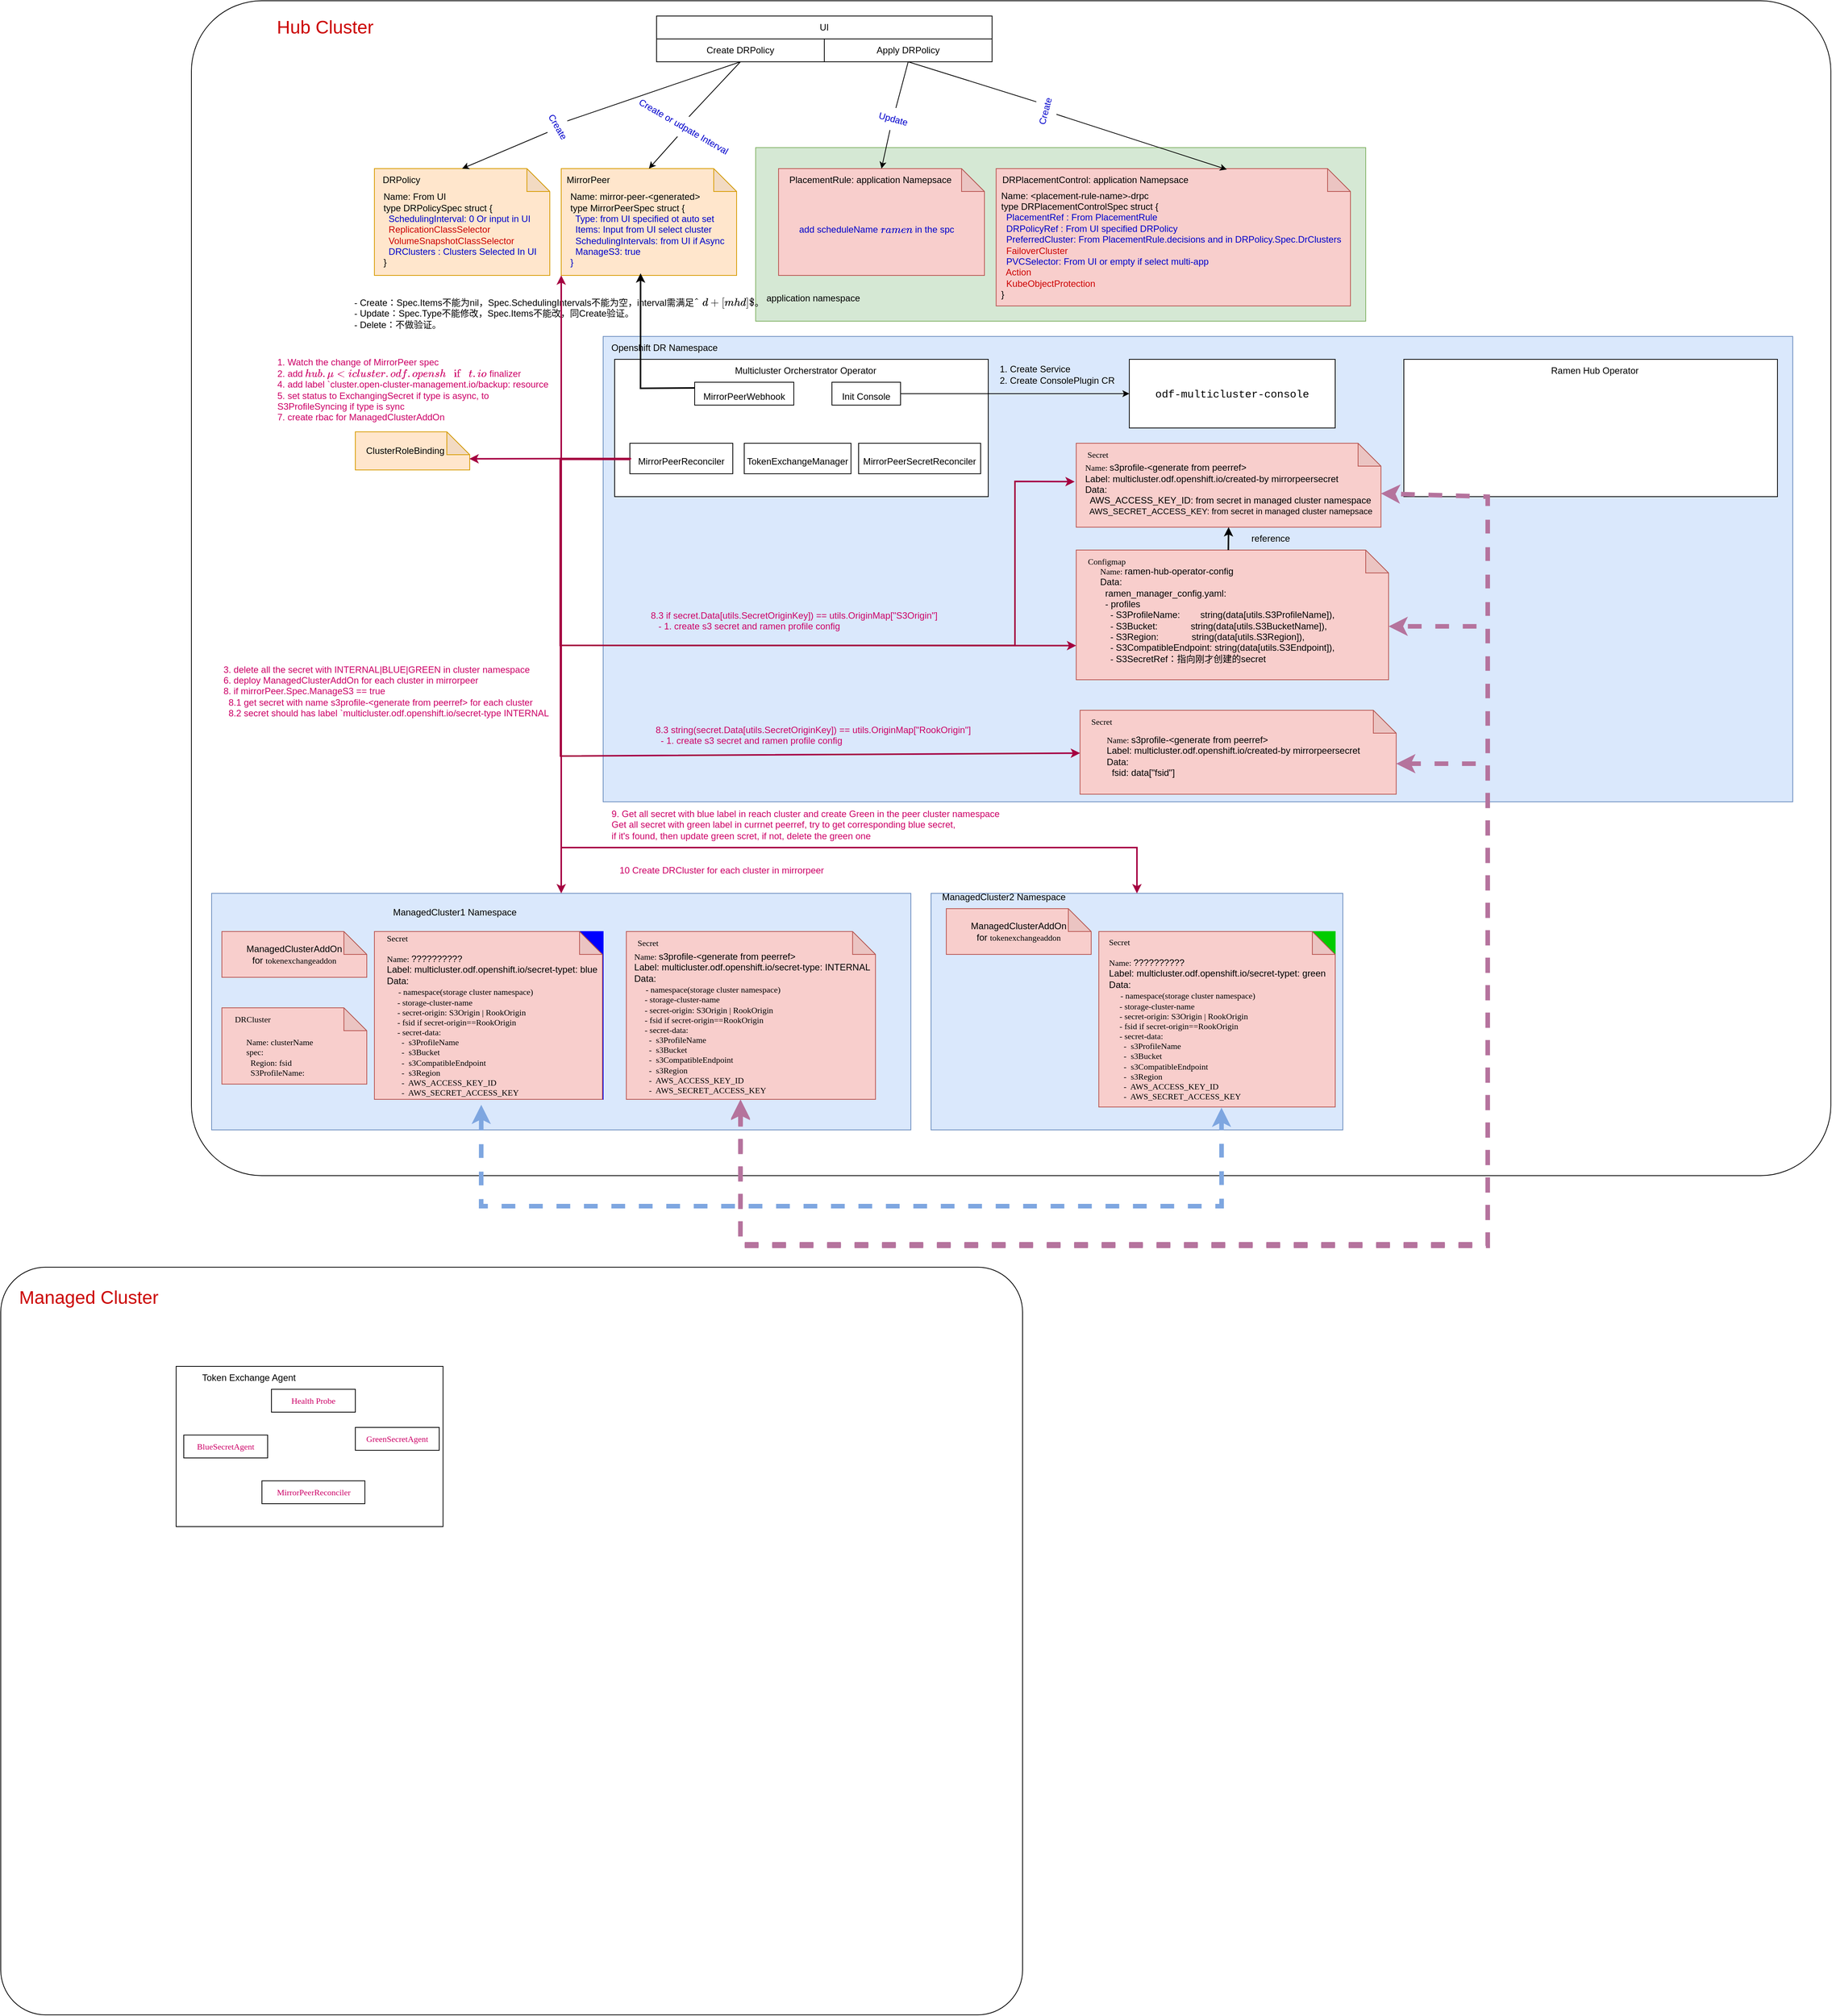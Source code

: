 <mxfile version="20.5.1" type="device"><diagram id="jIINveWOwKFRFlbjj-LH" name="Page-1"><mxGraphModel dx="1687" dy="522" grid="1" gridSize="10" guides="1" tooltips="1" connect="1" arrows="1" fold="1" page="1" pageScale="1" pageWidth="850" pageHeight="1100" math="0" shadow="0"><root><mxCell id="0"/><mxCell id="1" parent="0"/><mxCell id="JTE-FAuTm2KnXjMH-0vw-39" value="" style="rounded=1;whiteSpace=wrap;html=1;fontColor=#CC0000;arcSize=6;" vertex="1" parent="1"><mxGeometry x="-130" y="90" width="2150" height="1540" as="geometry"/></mxCell><mxCell id="JTE-FAuTm2KnXjMH-0vw-82" value="" style="rounded=0;whiteSpace=wrap;html=1;fillColor=#dae8fc;strokeColor=#6c8ebf;" vertex="1" parent="1"><mxGeometry x="410" y="530" width="1560" height="610" as="geometry"/></mxCell><mxCell id="JTE-FAuTm2KnXjMH-0vw-42" value="" style="rounded=0;whiteSpace=wrap;html=1;fillColor=#d5e8d4;strokeColor=#82b366;" vertex="1" parent="1"><mxGeometry x="610" y="282.5" width="800" height="227.5" as="geometry"/></mxCell><mxCell id="JTE-FAuTm2KnXjMH-0vw-1" value="UI" style="rounded=0;whiteSpace=wrap;html=1;" vertex="1" parent="1"><mxGeometry x="480" y="110" width="440" height="30" as="geometry"/></mxCell><mxCell id="JTE-FAuTm2KnXjMH-0vw-2" value="Create DRPolicy" style="rounded=0;whiteSpace=wrap;html=1;" vertex="1" parent="1"><mxGeometry x="480" y="140" width="220" height="30" as="geometry"/></mxCell><mxCell id="JTE-FAuTm2KnXjMH-0vw-3" value="Apply DRPolicy" style="rounded=0;whiteSpace=wrap;html=1;" vertex="1" parent="1"><mxGeometry x="700" y="140" width="220" height="30" as="geometry"/></mxCell><mxCell id="JTE-FAuTm2KnXjMH-0vw-8" value="" style="group;" vertex="1" connectable="0" parent="1"><mxGeometry x="110" y="310" width="230" height="140" as="geometry"/></mxCell><mxCell id="JTE-FAuTm2KnXjMH-0vw-4" value="" style="shape=note;whiteSpace=wrap;html=1;backgroundOutline=1;darkOpacity=0.05;fillColor=#ffe6cc;strokeColor=#d79b00;" vertex="1" parent="JTE-FAuTm2KnXjMH-0vw-8"><mxGeometry width="230" height="140" as="geometry"/></mxCell><mxCell id="JTE-FAuTm2KnXjMH-0vw-6" value="&lt;div&gt;Name: From UI&lt;/div&gt;&lt;div&gt;type DRPolicySpec struct {&lt;/div&gt;&lt;div&gt;&lt;font color=&quot;#0000cc&quot;&gt;&lt;span style=&quot;&quot;&gt;&lt;/span&gt;&amp;nbsp; SchedulingInterval: 0 Or input in UI&lt;/font&gt;&lt;/div&gt;&lt;div&gt;&lt;font color=&quot;#cc0000&quot;&gt;&lt;span style=&quot;&quot;&gt;&lt;/span&gt;&amp;nbsp; ReplicationClassSelector&amp;nbsp;&lt;/font&gt;&lt;/div&gt;&lt;div&gt;&lt;font color=&quot;#cc0000&quot;&gt;&lt;span style=&quot;&quot;&gt;&lt;/span&gt;&amp;nbsp; VolumeSnapshotClassSelector&amp;nbsp;&lt;/font&gt;&lt;/div&gt;&lt;div&gt;&lt;font color=&quot;#0000cc&quot;&gt;&lt;span style=&quot;background-color: initial;&quot;&gt;&amp;nbsp; DRClusters : Clusters Selected In UI&lt;/span&gt;&lt;br&gt;&lt;/font&gt;&lt;/div&gt;&lt;div&gt;}&lt;/div&gt;" style="text;html=1;align=left;verticalAlign=middle;resizable=0;points=[];autosize=1;strokeColor=none;fillColor=none;" vertex="1" parent="JTE-FAuTm2KnXjMH-0vw-8"><mxGeometry x="10" y="25" width="220" height="110" as="geometry"/></mxCell><mxCell id="JTE-FAuTm2KnXjMH-0vw-7" value="&lt;font color=&quot;#000000&quot;&gt;DRPolicy&lt;/font&gt;" style="text;html=1;align=center;verticalAlign=middle;resizable=0;points=[];autosize=1;strokeColor=none;fillColor=none;fontColor=#CC0000;" vertex="1" parent="JTE-FAuTm2KnXjMH-0vw-8"><mxGeometry width="70" height="30" as="geometry"/></mxCell><mxCell id="JTE-FAuTm2KnXjMH-0vw-13" value="" style="group;" vertex="1" connectable="0" parent="1"><mxGeometry x="350" y="310" width="245" height="140" as="geometry"/></mxCell><mxCell id="JTE-FAuTm2KnXjMH-0vw-10" value="" style="shape=note;whiteSpace=wrap;html=1;backgroundOutline=1;darkOpacity=0.05;fillColor=#ffe6cc;strokeColor=#d79b00;" vertex="1" parent="JTE-FAuTm2KnXjMH-0vw-13"><mxGeometry x="5" width="230" height="140" as="geometry"/></mxCell><mxCell id="JTE-FAuTm2KnXjMH-0vw-11" value="&lt;div&gt;Name: mirror-peer-&amp;lt;generated&amp;gt;&lt;/div&gt;&lt;div&gt;type MirrorPeerSpec struct {&lt;/div&gt;&lt;div&gt;&lt;span style=&quot;&quot;&gt;&lt;/span&gt;&amp;nbsp; &lt;font color=&quot;#0000cc&quot;&gt;Type: from UI specified ot auto set&amp;nbsp;&lt;/font&gt;&lt;/div&gt;&lt;div&gt;&lt;font color=&quot;#0000cc&quot;&gt;&lt;span style=&quot;&quot;&gt;&lt;/span&gt;&amp;nbsp; Items: Input from UI select cluster&lt;/font&gt;&lt;/div&gt;&lt;div&gt;&lt;font color=&quot;#0000cc&quot;&gt;&lt;span style=&quot;&quot;&gt;&lt;/span&gt;&amp;nbsp; SchedulingIntervals: from UI if Async&lt;/font&gt;&lt;/div&gt;&lt;div&gt;&lt;font color=&quot;#0000cc&quot;&gt;&lt;span style=&quot;&quot;&gt;&lt;/span&gt;&amp;nbsp; ManageS3: true&lt;/font&gt;&lt;/div&gt;&lt;div&gt;&lt;font color=&quot;#0000cc&quot;&gt;}&lt;/font&gt;&lt;/div&gt;" style="text;html=1;align=left;verticalAlign=middle;resizable=0;points=[];autosize=1;strokeColor=none;fillColor=none;" vertex="1" parent="JTE-FAuTm2KnXjMH-0vw-13"><mxGeometry x="15" y="25" width="230" height="110" as="geometry"/></mxCell><mxCell id="JTE-FAuTm2KnXjMH-0vw-12" value="&lt;font color=&quot;#000000&quot;&gt;MirrorPeer&lt;/font&gt;" style="text;html=1;align=center;verticalAlign=middle;resizable=0;points=[];autosize=1;strokeColor=none;fillColor=none;fontColor=#CC0000;" vertex="1" parent="JTE-FAuTm2KnXjMH-0vw-13"><mxGeometry width="80" height="30" as="geometry"/></mxCell><mxCell id="JTE-FAuTm2KnXjMH-0vw-18" value="" style="endArrow=classic;html=1;rounded=0;fontColor=#0000CC;exitX=0.5;exitY=1;exitDx=0;exitDy=0;entryX=0.5;entryY=0;entryDx=0;entryDy=0;entryPerimeter=0;startArrow=none;" edge="1" parent="1" source="JTE-FAuTm2KnXjMH-0vw-21" target="JTE-FAuTm2KnXjMH-0vw-4"><mxGeometry width="50" height="50" relative="1" as="geometry"><mxPoint x="400" y="430" as="sourcePoint"/><mxPoint x="240" y="170" as="targetPoint"/></mxGeometry></mxCell><mxCell id="JTE-FAuTm2KnXjMH-0vw-20" value="" style="endArrow=classic;html=1;rounded=0;fontColor=#0000CC;exitX=0.5;exitY=1;exitDx=0;exitDy=0;entryX=0.5;entryY=0;entryDx=0;entryDy=0;entryPerimeter=0;startArrow=none;" edge="1" parent="1" source="JTE-FAuTm2KnXjMH-0vw-22" target="JTE-FAuTm2KnXjMH-0vw-10"><mxGeometry width="50" height="50" relative="1" as="geometry"><mxPoint x="400" y="430" as="sourcePoint"/><mxPoint x="450" y="380" as="targetPoint"/></mxGeometry></mxCell><mxCell id="JTE-FAuTm2KnXjMH-0vw-23" value="" style="group" vertex="1" connectable="0" parent="1"><mxGeometry x="650" y="310" width="760" height="220" as="geometry"/></mxCell><mxCell id="JTE-FAuTm2KnXjMH-0vw-24" value="" style="shape=note;whiteSpace=wrap;html=1;backgroundOutline=1;darkOpacity=0.05;fillColor=#f8cecc;strokeColor=#b85450;" vertex="1" parent="JTE-FAuTm2KnXjMH-0vw-23"><mxGeometry x="-10" width="270" height="140" as="geometry"/></mxCell><mxCell id="JTE-FAuTm2KnXjMH-0vw-25" value="&lt;font color=&quot;#0000cc&quot;&gt;add scheduleName `ramen` in the spc&lt;/font&gt;" style="text;html=1;align=left;verticalAlign=middle;resizable=0;points=[];autosize=1;strokeColor=none;fillColor=none;" vertex="1" parent="JTE-FAuTm2KnXjMH-0vw-23"><mxGeometry x="15" y="65" width="230" height="30" as="geometry"/></mxCell><mxCell id="JTE-FAuTm2KnXjMH-0vw-26" value="&lt;font color=&quot;#000000&quot;&gt;PlacementRule: application Namepsace&lt;/font&gt;" style="text;html=1;align=center;verticalAlign=middle;resizable=0;points=[];autosize=1;strokeColor=none;fillColor=none;fontColor=#CC0000;" vertex="1" parent="JTE-FAuTm2KnXjMH-0vw-23"><mxGeometry x="-10" width="240" height="30" as="geometry"/></mxCell><mxCell id="JTE-FAuTm2KnXjMH-0vw-27" value="" style="endArrow=classic;html=1;rounded=0;fontColor=#0000CC;exitX=0.5;exitY=1;exitDx=0;exitDy=0;entryX=0.5;entryY=0;entryDx=0;entryDy=0;entryPerimeter=0;startArrow=none;" edge="1" parent="1" source="JTE-FAuTm2KnXjMH-0vw-28" target="JTE-FAuTm2KnXjMH-0vw-24"><mxGeometry width="50" height="50" relative="1" as="geometry"><mxPoint x="810" y="170" as="sourcePoint"/><mxPoint x="690" y="310" as="targetPoint"/></mxGeometry></mxCell><mxCell id="JTE-FAuTm2KnXjMH-0vw-29" value="" style="group" vertex="1" connectable="0" parent="1"><mxGeometry x="920" y="310" width="490" height="207.5" as="geometry"/></mxCell><mxCell id="JTE-FAuTm2KnXjMH-0vw-30" value="" style="shape=note;whiteSpace=wrap;html=1;backgroundOutline=1;darkOpacity=0.05;fillColor=#f8cecc;strokeColor=#b85450;" vertex="1" parent="JTE-FAuTm2KnXjMH-0vw-29"><mxGeometry x="5.36" width="464.64" height="180" as="geometry"/></mxCell><mxCell id="JTE-FAuTm2KnXjMH-0vw-31" value="&lt;div&gt;&lt;span style=&quot;&quot;&gt;&lt;/span&gt;Name: &amp;lt;placement-rule-name&amp;gt;-drpc&lt;br&gt;type DRPlacementControlSpec struct {&lt;/div&gt;&lt;div&gt;&lt;font color=&quot;#0000cc&quot;&gt;&amp;nbsp; PlacementRef : From PlacementRule&lt;/font&gt;&lt;/div&gt;&lt;div&gt;&lt;font color=&quot;#0000cc&quot;&gt;&lt;span style=&quot;&quot;&gt;&lt;/span&gt;&amp;nbsp; DRPolicyRef : From UI specified DRPolicy&lt;/font&gt;&lt;/div&gt;&lt;div&gt;&lt;font color=&quot;#0000cc&quot;&gt;&lt;span style=&quot;&quot;&gt;&lt;/span&gt;&amp;nbsp; PreferredCluster: From PlacementRule.decisions and in DRPolicy.Spec.DrClusters&lt;/font&gt;&lt;/div&gt;&lt;div&gt;&lt;font color=&quot;#0000cc&quot;&gt;&lt;span style=&quot;&quot;&gt;&lt;/span&gt;&amp;nbsp; &lt;/font&gt;&lt;font color=&quot;#cc0000&quot;&gt;FailoverCluster&lt;/font&gt;&lt;font color=&quot;#0000cc&quot;&gt;&amp;nbsp;&lt;/font&gt;&lt;/div&gt;&lt;div&gt;&lt;font color=&quot;#0000cc&quot;&gt;&lt;span style=&quot;&quot;&gt;&lt;/span&gt;&amp;nbsp; PVCSelector: From UI or empty if select multi-app&lt;/font&gt;&lt;/div&gt;&lt;div&gt;&lt;font color=&quot;#0000cc&quot;&gt;&lt;span style=&quot;&quot;&gt;&lt;/span&gt;&amp;nbsp; &lt;/font&gt;&lt;font color=&quot;#cc0000&quot;&gt;Action&lt;/font&gt;&lt;/div&gt;&lt;div&gt;&lt;font color=&quot;#0000cc&quot;&gt;&lt;span style=&quot;&quot;&gt;&lt;/span&gt;&amp;nbsp; &lt;/font&gt;&lt;font color=&quot;#cc0000&quot;&gt;KubeObjectProtection&lt;/font&gt;&lt;/div&gt;&lt;div&gt;}&lt;/div&gt;" style="text;html=1;align=left;verticalAlign=middle;resizable=0;points=[];autosize=1;strokeColor=none;fillColor=none;" vertex="1" parent="JTE-FAuTm2KnXjMH-0vw-29"><mxGeometry x="10.001" y="20" width="470" height="160" as="geometry"/></mxCell><mxCell id="JTE-FAuTm2KnXjMH-0vw-32" value="&lt;font color=&quot;#000000&quot;&gt;DRPlacementControl: application Namepsace&lt;/font&gt;" style="text;html=1;align=center;verticalAlign=middle;resizable=0;points=[];autosize=1;strokeColor=none;fillColor=none;fontColor=#CC0000;" vertex="1" parent="JTE-FAuTm2KnXjMH-0vw-29"><mxGeometry x="0.003" width="270" height="30" as="geometry"/></mxCell><mxCell id="JTE-FAuTm2KnXjMH-0vw-28" value="Update" style="text;html=1;align=center;verticalAlign=middle;resizable=0;points=[];autosize=1;strokeColor=none;fillColor=none;fontColor=#0000CC;rotation=15;" vertex="1" parent="1"><mxGeometry x="760" y="230" width="60" height="30" as="geometry"/></mxCell><mxCell id="JTE-FAuTm2KnXjMH-0vw-33" value="" style="endArrow=none;html=1;rounded=0;fontColor=#0000CC;exitX=0.5;exitY=1;exitDx=0;exitDy=0;entryX=0.5;entryY=0;entryDx=0;entryDy=0;entryPerimeter=0;" edge="1" parent="1" target="JTE-FAuTm2KnXjMH-0vw-28"><mxGeometry width="50" height="50" relative="1" as="geometry"><mxPoint x="810" y="170" as="sourcePoint"/><mxPoint x="775" y="310" as="targetPoint"/></mxGeometry></mxCell><mxCell id="JTE-FAuTm2KnXjMH-0vw-22" value="Create or udpate Interval" style="text;html=1;align=center;verticalAlign=middle;resizable=0;points=[];autosize=1;strokeColor=none;fillColor=none;fontColor=#0000CC;rotation=30;" vertex="1" parent="1"><mxGeometry x="435" y="240" width="160" height="30" as="geometry"/></mxCell><mxCell id="JTE-FAuTm2KnXjMH-0vw-34" value="" style="endArrow=none;html=1;rounded=0;fontColor=#0000CC;exitX=0.5;exitY=1;exitDx=0;exitDy=0;entryX=0.5;entryY=0;entryDx=0;entryDy=0;entryPerimeter=0;" edge="1" parent="1" source="JTE-FAuTm2KnXjMH-0vw-2" target="JTE-FAuTm2KnXjMH-0vw-22"><mxGeometry width="50" height="50" relative="1" as="geometry"><mxPoint x="590" y="170" as="sourcePoint"/><mxPoint x="470" y="310" as="targetPoint"/></mxGeometry></mxCell><mxCell id="JTE-FAuTm2KnXjMH-0vw-21" value="Create" style="text;html=1;align=center;verticalAlign=middle;resizable=0;points=[];autosize=1;strokeColor=none;fillColor=none;fontColor=#0000CC;rotation=60;" vertex="1" parent="1"><mxGeometry x="320" y="240" width="60" height="30" as="geometry"/></mxCell><mxCell id="JTE-FAuTm2KnXjMH-0vw-35" value="" style="endArrow=none;html=1;rounded=0;fontColor=#0000CC;exitX=0.5;exitY=1;exitDx=0;exitDy=0;entryX=0.5;entryY=0;entryDx=0;entryDy=0;entryPerimeter=0;" edge="1" parent="1" source="JTE-FAuTm2KnXjMH-0vw-2" target="JTE-FAuTm2KnXjMH-0vw-21"><mxGeometry width="50" height="50" relative="1" as="geometry"><mxPoint x="590" y="170" as="sourcePoint"/><mxPoint x="225" y="310" as="targetPoint"/></mxGeometry></mxCell><mxCell id="JTE-FAuTm2KnXjMH-0vw-36" value="" style="endArrow=classic;html=1;rounded=0;fontColor=#CC0000;exitX=0.5;exitY=1;exitDx=0;exitDy=0;entryX=0.651;entryY=0.006;entryDx=0;entryDy=0;entryPerimeter=0;startArrow=none;" edge="1" parent="1" source="JTE-FAuTm2KnXjMH-0vw-37" target="JTE-FAuTm2KnXjMH-0vw-30"><mxGeometry width="50" height="50" relative="1" as="geometry"><mxPoint x="670" y="390" as="sourcePoint"/><mxPoint x="720" y="340" as="targetPoint"/></mxGeometry></mxCell><mxCell id="JTE-FAuTm2KnXjMH-0vw-37" value="Create" style="text;html=1;align=center;verticalAlign=middle;resizable=0;points=[];autosize=1;strokeColor=none;fillColor=none;fontColor=#0000CC;rotation=-75;" vertex="1" parent="1"><mxGeometry x="960" y="220" width="60" height="30" as="geometry"/></mxCell><mxCell id="JTE-FAuTm2KnXjMH-0vw-38" value="" style="endArrow=none;html=1;rounded=0;fontColor=#CC0000;exitX=0.5;exitY=1;exitDx=0;exitDy=0;entryX=0.651;entryY=0.006;entryDx=0;entryDy=0;entryPerimeter=0;" edge="1" parent="1" source="JTE-FAuTm2KnXjMH-0vw-3" target="JTE-FAuTm2KnXjMH-0vw-37"><mxGeometry width="50" height="50" relative="1" as="geometry"><mxPoint x="810" y="170" as="sourcePoint"/><mxPoint x="1227.841" y="311.08" as="targetPoint"/></mxGeometry></mxCell><mxCell id="JTE-FAuTm2KnXjMH-0vw-40" value="&lt;font style=&quot;font-size: 24px;&quot;&gt;Hub Cluster&lt;/font&gt;" style="text;html=1;align=center;verticalAlign=middle;resizable=0;points=[];autosize=1;strokeColor=none;fillColor=none;fontColor=#CC0000;" vertex="1" parent="1"><mxGeometry x="-30" y="105" width="150" height="40" as="geometry"/></mxCell><mxCell id="JTE-FAuTm2KnXjMH-0vw-41" value="" style="rounded=1;whiteSpace=wrap;html=1;fontColor=#CC0000;arcSize=6;" vertex="1" parent="1"><mxGeometry x="-380" y="1750" width="1340" height="980" as="geometry"/></mxCell><mxCell id="JTE-FAuTm2KnXjMH-0vw-43" value="&lt;font color=&quot;#000000&quot;&gt;application namespace&lt;/font&gt;" style="text;html=1;align=center;verticalAlign=middle;resizable=0;points=[];autosize=1;strokeColor=none;fillColor=none;fontColor=#CC0000;" vertex="1" parent="1"><mxGeometry x="610" y="465" width="150" height="30" as="geometry"/></mxCell><mxCell id="JTE-FAuTm2KnXjMH-0vw-44" value="" style="rounded=0;whiteSpace=wrap;html=1;fillColor=#dae8fc;strokeColor=#6c8ebf;" vertex="1" parent="1"><mxGeometry x="-103.5" y="1260" width="917" height="310" as="geometry"/></mxCell><mxCell id="JTE-FAuTm2KnXjMH-0vw-45" value="&lt;font color=&quot;#000000&quot;&gt;ManagedCluster1 Namespace&lt;/font&gt;" style="text;html=1;align=center;verticalAlign=middle;resizable=0;points=[];autosize=1;strokeColor=none;fillColor=none;fontColor=#CC0000;" vertex="1" parent="1"><mxGeometry x="120" y="1270" width="190" height="30" as="geometry"/></mxCell><mxCell id="JTE-FAuTm2KnXjMH-0vw-46" value="" style="rounded=0;whiteSpace=wrap;html=1;fillColor=#dae8fc;strokeColor=#6c8ebf;" vertex="1" parent="1"><mxGeometry x="840" y="1260" width="540" height="310" as="geometry"/></mxCell><mxCell id="JTE-FAuTm2KnXjMH-0vw-47" value="&lt;span style=&quot;color: rgb(0, 0, 0);&quot;&gt;ManagedCluster2 Namespace&lt;/span&gt;" style="text;html=1;align=center;verticalAlign=middle;resizable=0;points=[];autosize=1;strokeColor=none;fillColor=none;fontColor=#CC0000;" vertex="1" parent="1"><mxGeometry x="840" y="1250" width="190" height="30" as="geometry"/></mxCell><mxCell id="JTE-FAuTm2KnXjMH-0vw-57" value="" style="group" vertex="1" connectable="0" parent="1"><mxGeometry x="425" y="560" width="490" height="180" as="geometry"/></mxCell><mxCell id="JTE-FAuTm2KnXjMH-0vw-50" value="" style="rounded=0;whiteSpace=wrap;html=1;fontColor=#000000;" vertex="1" parent="JTE-FAuTm2KnXjMH-0vw-57"><mxGeometry width="490" height="180" as="geometry"/></mxCell><mxCell id="JTE-FAuTm2KnXjMH-0vw-49" value="&lt;font style=&quot;font-size: 12px;&quot;&gt;Multicluster Orcherstrator Operator&lt;/font&gt;" style="text;html=1;align=center;verticalAlign=middle;resizable=0;points=[];autosize=1;strokeColor=none;fillColor=none;fontColor=#000000;" vertex="1" parent="JTE-FAuTm2KnXjMH-0vw-57"><mxGeometry x="145" width="210" height="30" as="geometry"/></mxCell><mxCell id="JTE-FAuTm2KnXjMH-0vw-51" value="&lt;font style=&quot;font-size: 12px;&quot;&gt;MirrorPeerReconciler&lt;/font&gt;" style="rounded=0;whiteSpace=wrap;html=1;fontSize=24;fontColor=#000000;" vertex="1" parent="JTE-FAuTm2KnXjMH-0vw-57"><mxGeometry x="20" y="110" width="135" height="40" as="geometry"/></mxCell><mxCell id="JTE-FAuTm2KnXjMH-0vw-52" value="&lt;font style=&quot;font-size: 12px;&quot;&gt;MirrorPeerSecretReconciler&lt;/font&gt;" style="rounded=0;whiteSpace=wrap;html=1;fontSize=24;fontColor=#000000;" vertex="1" parent="JTE-FAuTm2KnXjMH-0vw-57"><mxGeometry x="320" y="110" width="160" height="40" as="geometry"/></mxCell><mxCell id="JTE-FAuTm2KnXjMH-0vw-53" value="&lt;font style=&quot;font-size: 12px;&quot;&gt;MirrorPeerWebhook&lt;/font&gt;" style="rounded=0;whiteSpace=wrap;html=1;fontSize=24;fontColor=#000000;" vertex="1" parent="JTE-FAuTm2KnXjMH-0vw-57"><mxGeometry x="105" y="30" width="130" height="30" as="geometry"/></mxCell><mxCell id="JTE-FAuTm2KnXjMH-0vw-54" value="&lt;font style=&quot;font-size: 12px;&quot;&gt;Init Console&lt;/font&gt;" style="rounded=0;whiteSpace=wrap;html=1;fontSize=24;fontColor=#000000;" vertex="1" parent="JTE-FAuTm2KnXjMH-0vw-57"><mxGeometry x="285" y="30" width="90" height="30" as="geometry"/></mxCell><mxCell id="JTE-FAuTm2KnXjMH-0vw-55" value="&lt;font style=&quot;font-size: 12px;&quot;&gt;TokenExchangeManager&lt;/font&gt;" style="rounded=0;whiteSpace=wrap;html=1;fontSize=24;fontColor=#000000;" vertex="1" parent="JTE-FAuTm2KnXjMH-0vw-57"><mxGeometry x="170" y="110" width="140" height="40" as="geometry"/></mxCell><mxCell id="JTE-FAuTm2KnXjMH-0vw-58" value="" style="endArrow=classic;html=1;rounded=0;fontSize=12;fontColor=#000000;entryX=0.409;entryY=1.021;entryDx=0;entryDy=0;entryPerimeter=0;exitX=0;exitY=0.25;exitDx=0;exitDy=0;fillColor=#f0a30a;strokeColor=#000000;strokeWidth=2;" edge="1" parent="1" source="JTE-FAuTm2KnXjMH-0vw-53" target="JTE-FAuTm2KnXjMH-0vw-11"><mxGeometry width="50" height="50" relative="1" as="geometry"><mxPoint x="610" y="520" as="sourcePoint"/><mxPoint x="660" y="470" as="targetPoint"/><Array as="points"><mxPoint x="459" y="598"/></Array></mxGeometry></mxCell><mxCell id="JTE-FAuTm2KnXjMH-0vw-60" value="&lt;div&gt;&amp;nbsp; - Create：Spec.Items不能为nil，Spec.SchedulingIntervals不能为空，interval需满足`^\d+[mhd]$`。&lt;/div&gt;&lt;div&gt;&amp;nbsp; - Update：Spec.Type不能修改，Spec.Items不能改，同Create验证。&lt;/div&gt;&lt;div&gt;&amp;nbsp; - Delete：不做验证。&lt;/div&gt;" style="text;html=1;align=left;verticalAlign=middle;resizable=0;points=[];autosize=1;strokeColor=none;fillColor=none;fontSize=12;fontColor=#000000;" vertex="1" parent="1"><mxGeometry x="75" y="470" width="550" height="60" as="geometry"/></mxCell><mxCell id="JTE-FAuTm2KnXjMH-0vw-62" value="&lt;div style=&quot;text-align: start;&quot;&gt;&lt;span style=&quot;background-color: initial; font-size: 14px;&quot;&gt;&lt;font face=&quot;Menlo, Monaco, Courier New, monospace&quot;&gt;odf-multicluster-console&lt;/font&gt;&lt;/span&gt;&lt;/div&gt;" style="rounded=0;whiteSpace=wrap;html=1;fontSize=12;fontColor=#000000;" vertex="1" parent="1"><mxGeometry x="1100" y="560" width="270" height="90" as="geometry"/></mxCell><mxCell id="JTE-FAuTm2KnXjMH-0vw-63" value="" style="endArrow=classic;html=1;rounded=0;fontSize=12;fontColor=#000000;exitX=1;exitY=0.5;exitDx=0;exitDy=0;entryX=0;entryY=0.5;entryDx=0;entryDy=0;" edge="1" parent="1" source="JTE-FAuTm2KnXjMH-0vw-54" target="JTE-FAuTm2KnXjMH-0vw-62"><mxGeometry width="50" height="50" relative="1" as="geometry"><mxPoint x="940" y="520" as="sourcePoint"/><mxPoint x="990" y="470" as="targetPoint"/></mxGeometry></mxCell><mxCell id="JTE-FAuTm2KnXjMH-0vw-64" value="&lt;div style=&quot;text-align: left;&quot;&gt;&lt;span style=&quot;background-color: initial;&quot;&gt;1. Create Service&lt;/span&gt;&lt;/div&gt;&lt;div style=&quot;text-align: left;&quot;&gt;&lt;span style=&quot;background-color: initial;&quot;&gt;2. Create ConsolePlugin CR&lt;/span&gt;&lt;/div&gt;" style="text;html=1;align=center;verticalAlign=middle;resizable=0;points=[];autosize=1;strokeColor=none;fillColor=none;fontSize=12;fontColor=#000000;" vertex="1" parent="1"><mxGeometry x="920" y="560" width="170" height="40" as="geometry"/></mxCell><mxCell id="JTE-FAuTm2KnXjMH-0vw-65" value="" style="endArrow=classic;html=1;rounded=0;fontSize=12;fontColor=#000000;exitX=0;exitY=0.5;exitDx=0;exitDy=0;entryX=0;entryY=1;entryDx=0;entryDy=0;entryPerimeter=0;fillColor=#d80073;strokeColor=#A50040;strokeWidth=2;" edge="1" parent="1" source="JTE-FAuTm2KnXjMH-0vw-51" target="JTE-FAuTm2KnXjMH-0vw-10"><mxGeometry width="50" height="50" relative="1" as="geometry"><mxPoint x="590" y="610" as="sourcePoint"/><mxPoint x="640" y="560" as="targetPoint"/><Array as="points"><mxPoint x="355" y="690"/></Array></mxGeometry></mxCell><mxCell id="JTE-FAuTm2KnXjMH-0vw-66" value="&lt;div style=&quot;text-align: left;&quot;&gt;&lt;span style=&quot;background-color: initial;&quot;&gt;&lt;font color=&quot;#cc0066&quot;&gt;1. Watch the change of MirrorPeer spec&lt;/font&gt;&lt;/span&gt;&lt;/div&gt;&lt;div style=&quot;text-align: left;&quot;&gt;&lt;span style=&quot;background-color: initial;&quot;&gt;&lt;font color=&quot;#cc0066&quot;&gt;2. add&amp;nbsp;`hub.multicluster.odf.openshift.io` finalizer&lt;/font&gt;&lt;/span&gt;&lt;/div&gt;&lt;div style=&quot;text-align: left;&quot;&gt;&lt;font color=&quot;#cc0066&quot;&gt;&lt;span style=&quot;background-color: initial;&quot;&gt;4. add label `&lt;/span&gt;&lt;span style=&quot;background-color: initial;&quot;&gt;cluster.open-cluster-management.io/backup: resource&lt;/span&gt;&lt;/font&gt;&lt;/div&gt;&lt;div style=&quot;text-align: left;&quot;&gt;&lt;font color=&quot;#cc0066&quot;&gt;&lt;span style=&quot;background-color: initial;&quot;&gt;5. set status to&amp;nbsp;&lt;/span&gt;&lt;/font&gt;&lt;span style=&quot;color: rgb(204, 0, 102); background-color: initial;&quot;&gt;ExchangingSecret if type is async, to&amp;nbsp;&lt;/span&gt;&lt;/div&gt;&lt;div style=&quot;text-align: left;&quot;&gt;&lt;span style=&quot;background-color: initial;&quot;&gt;&lt;font color=&quot;#cc0066&quot;&gt;S3ProfileSyncing if type is sync&lt;/font&gt;&lt;/span&gt;&lt;/div&gt;&lt;div style=&quot;text-align: left;&quot;&gt;&lt;span style=&quot;background-color: initial; color: rgb(204, 0, 102);&quot;&gt;7. create rbac for&amp;nbsp;&lt;/span&gt;&lt;span style=&quot;background-color: initial; color: rgb(204, 0, 102);&quot;&gt;ManagedClusterAddOn&lt;/span&gt;&lt;br&gt;&lt;/div&gt;" style="text;html=1;align=center;verticalAlign=middle;resizable=0;points=[];autosize=1;strokeColor=none;fillColor=none;fontSize=12;fontColor=#000000;" vertex="1" parent="1"><mxGeometry x="-30" y="550" width="380" height="100" as="geometry"/></mxCell><mxCell id="JTE-FAuTm2KnXjMH-0vw-67" value="" style="endArrow=classic;html=1;rounded=0;fontSize=12;fontColor=#000000;exitX=0;exitY=0.5;exitDx=0;exitDy=0;fillColor=#d80073;strokeColor=#A50040;strokeWidth=2;" edge="1" parent="1" target="JTE-FAuTm2KnXjMH-0vw-44"><mxGeometry width="50" height="50" relative="1" as="geometry"><mxPoint x="445.0" y="690" as="sourcePoint"/><mxPoint x="355.0" y="450" as="targetPoint"/><Array as="points"><mxPoint x="355" y="690"/></Array></mxGeometry></mxCell><mxCell id="JTE-FAuTm2KnXjMH-0vw-68" value="&lt;div style=&quot;text-align: left;&quot;&gt;&lt;font color=&quot;#cc0066&quot;&gt;3. delete all the secret with INTERNAL|BLUE|GREEN in cluster namespace&lt;br&gt;&lt;/font&gt;&lt;div&gt;&lt;span style=&quot;background-color: initial;&quot;&gt;&lt;font color=&quot;#cc0066&quot;&gt;6. deploy&amp;nbsp;&lt;/font&gt;&lt;/span&gt;&lt;span style=&quot;color: rgb(204, 0, 102); background-color: initial;&quot;&gt;ManagedClusterAddOn for each cluster in mirrorpeer&lt;/span&gt;&lt;/div&gt;&lt;div&gt;&lt;font color=&quot;#cc0066&quot;&gt;8. if&amp;nbsp;&lt;/font&gt;&lt;span style=&quot;background-color: initial;&quot;&gt;&lt;font color=&quot;#cc0066&quot;&gt;mirrorPeer.Spec.ManageS3 == true&lt;/font&gt;&lt;/span&gt;&lt;/div&gt;&lt;div&gt;&lt;span style=&quot;background-color: initial;&quot;&gt;&lt;font color=&quot;#cc0066&quot;&gt;&amp;nbsp; 8.1 get secret with name s3profile-&amp;lt;generate from peerref&amp;gt; for each cluster&lt;/font&gt;&lt;/span&gt;&lt;/div&gt;&lt;div&gt;&lt;span style=&quot;background-color: initial;&quot;&gt;&lt;font color=&quot;#cc0066&quot;&gt;&amp;nbsp; 8.2 secret should has label `&lt;/font&gt;&lt;/span&gt;&lt;span style=&quot;background-color: initial;&quot;&gt;&lt;font color=&quot;#cc0066&quot;&gt;multicluster.odf.openshift.io/secret-type INTERNAL&lt;/font&gt;&lt;/span&gt;&lt;/div&gt;&lt;/div&gt;" style="text;html=1;align=center;verticalAlign=middle;resizable=0;points=[];autosize=1;strokeColor=none;fillColor=none;fontSize=12;fontColor=#000000;" vertex="1" parent="1"><mxGeometry x="-100" y="950" width="450" height="90" as="geometry"/></mxCell><mxCell id="JTE-FAuTm2KnXjMH-0vw-70" value="" style="endArrow=classic;html=1;rounded=0;fontSize=12;fontColor=#000000;exitX=0;exitY=0.5;exitDx=0;exitDy=0;entryX=0.5;entryY=0;entryDx=0;entryDy=0;fillColor=#d80073;strokeColor=#A50040;strokeWidth=2;" edge="1" parent="1" target="JTE-FAuTm2KnXjMH-0vw-46"><mxGeometry width="50" height="50" relative="1" as="geometry"><mxPoint x="446.72" y="690.31" as="sourcePoint"/><mxPoint x="1110" y="1000" as="targetPoint"/><Array as="points"><mxPoint x="355" y="690"/><mxPoint x="355" y="1200"/><mxPoint x="1110" y="1200"/></Array></mxGeometry></mxCell><mxCell id="JTE-FAuTm2KnXjMH-0vw-73" value="" style="rounded=0;whiteSpace=wrap;html=1;fontFamily=Verdana;fontSize=11;fontColor=#CC0066;" vertex="1" parent="1"><mxGeometry x="-150" y="1880" width="350" height="210" as="geometry"/></mxCell><mxCell id="JTE-FAuTm2KnXjMH-0vw-74" value="&lt;span style=&quot;color: rgb(204, 0, 102); text-align: left;&quot;&gt;&lt;font color=&quot;#000000&quot;&gt;ManagedClusterAddOn&lt;br&gt;for&amp;nbsp;&lt;/font&gt;&lt;/span&gt;&lt;font style=&quot;font-family: Verdana; font-size: 11px;&quot; color=&quot;#000000&quot;&gt;tokenexchangeaddon&lt;/font&gt;" style="shape=note;whiteSpace=wrap;html=1;backgroundOutline=1;darkOpacity=0.05;fillColor=#f8cecc;strokeColor=#b85450;" vertex="1" parent="1"><mxGeometry x="-90" y="1310" width="190" height="60" as="geometry"/></mxCell><mxCell id="JTE-FAuTm2KnXjMH-0vw-75" value="" style="group;" vertex="1" connectable="0" parent="1"><mxGeometry x="85" y="655" width="150" height="50" as="geometry"/></mxCell><mxCell id="JTE-FAuTm2KnXjMH-0vw-76" value="" style="shape=note;whiteSpace=wrap;html=1;backgroundOutline=1;darkOpacity=0.05;fillColor=#ffe6cc;strokeColor=#d79b00;" vertex="1" parent="JTE-FAuTm2KnXjMH-0vw-75"><mxGeometry width="150" height="50" as="geometry"/></mxCell><mxCell id="JTE-FAuTm2KnXjMH-0vw-78" value="&lt;font color=&quot;#000000&quot;&gt;ClusterRoleBinding&lt;/font&gt;" style="text;html=1;align=center;verticalAlign=middle;resizable=0;points=[];autosize=1;strokeColor=none;fillColor=none;fontColor=#CC0000;" vertex="1" parent="JTE-FAuTm2KnXjMH-0vw-75"><mxGeometry y="10" width="130" height="30" as="geometry"/></mxCell><mxCell id="JTE-FAuTm2KnXjMH-0vw-80" value="" style="endArrow=classic;html=1;rounded=0;fontSize=12;fontColor=#000000;exitX=0;exitY=0.5;exitDx=0;exitDy=0;entryX=0.997;entryY=0.708;entryDx=0;entryDy=0;entryPerimeter=0;fillColor=#d80073;strokeColor=#A50040;strokeWidth=2;" edge="1" parent="1" source="JTE-FAuTm2KnXjMH-0vw-51" target="JTE-FAuTm2KnXjMH-0vw-76"><mxGeometry width="50" height="50" relative="1" as="geometry"><mxPoint x="455.0" y="700" as="sourcePoint"/><mxPoint x="363.28" y="859.69" as="targetPoint"/><Array as="points"/></mxGeometry></mxCell><mxCell id="JTE-FAuTm2KnXjMH-0vw-83" value="&lt;span style=&quot;color: rgb(0, 0, 0);&quot;&gt;Openshift DR Namespace&lt;/span&gt;" style="text;html=1;align=center;verticalAlign=middle;resizable=0;points=[];autosize=1;strokeColor=none;fillColor=none;fontColor=#CC0000;" vertex="1" parent="1"><mxGeometry x="410" y="530" width="160" height="30" as="geometry"/></mxCell><mxCell id="JTE-FAuTm2KnXjMH-0vw-85" value="" style="rounded=0;whiteSpace=wrap;html=1;fontColor=#000000;" vertex="1" parent="1"><mxGeometry x="1460" y="560" width="490" height="180" as="geometry"/></mxCell><mxCell id="JTE-FAuTm2KnXjMH-0vw-86" value="&lt;font style=&quot;font-size: 12px;&quot;&gt;Ramen Hub Operator&lt;/font&gt;" style="text;html=1;align=center;verticalAlign=middle;resizable=0;points=[];autosize=1;strokeColor=none;fillColor=none;fontColor=#000000;" vertex="1" parent="1"><mxGeometry x="1640" y="560" width="140" height="30" as="geometry"/></mxCell><mxCell id="JTE-FAuTm2KnXjMH-0vw-95" value="" style="group" vertex="1" connectable="0" parent="1"><mxGeometry x="1030" y="670" width="400" height="110" as="geometry"/></mxCell><mxCell id="JTE-FAuTm2KnXjMH-0vw-92" value="" style="shape=note;whiteSpace=wrap;html=1;backgroundOutline=1;darkOpacity=0.05;fillColor=#f8cecc;strokeColor=#b85450;" vertex="1" parent="JTE-FAuTm2KnXjMH-0vw-95"><mxGeometry x="0.36" width="399.64" height="110" as="geometry"/></mxCell><mxCell id="JTE-FAuTm2KnXjMH-0vw-93" value="Secret&lt;span style=&quot;color: rgb(204, 0, 102); font-family: Helvetica; font-size: 12px; text-align: left;&quot;&gt;&amp;nbsp;&lt;/span&gt;" style="text;html=1;align=center;verticalAlign=middle;resizable=0;points=[];autosize=1;strokeColor=none;fillColor=none;fontSize=11;fontFamily=Verdana;fontColor=#000000;" vertex="1" parent="JTE-FAuTm2KnXjMH-0vw-95"><mxGeometry x="0.36" width="60" height="30" as="geometry"/></mxCell><mxCell id="JTE-FAuTm2KnXjMH-0vw-94" value="&lt;div style=&quot;text-align: left;&quot;&gt;&lt;span style=&quot;background-color: initial;&quot;&gt;Name:&amp;nbsp;&lt;/span&gt;&lt;span style=&quot;background-color: initial; font-family: Helvetica; font-size: 12px;&quot;&gt;s3profile-&amp;lt;generate from peerref&amp;gt;&lt;/span&gt;&lt;/div&gt;&lt;span style=&quot;font-family: Helvetica; font-size: 12px;&quot;&gt;&lt;div style=&quot;text-align: left;&quot;&gt;&lt;span style=&quot;background-color: initial;&quot;&gt;Label:&amp;nbsp;&lt;/span&gt;&lt;font style=&quot;background-color: initial; font-size: 11px;&quot; face=&quot;Helvetica&quot;&gt;&lt;span style=&quot;font-size: 12px;&quot;&gt;multicluster.odf.openshift.io/created-by mirrorpeersecret&lt;/span&gt;&lt;/font&gt;&lt;/div&gt;&lt;/span&gt;&lt;font face=&quot;Helvetica&quot;&gt;&lt;div style=&quot;text-align: left;&quot;&gt;&lt;span style=&quot;font-size: 12px; background-color: initial;&quot;&gt;Data:&lt;/span&gt;&lt;/div&gt;&lt;span style=&quot;font-size: 12px;&quot;&gt;&lt;div style=&quot;text-align: left;&quot;&gt;&lt;span style=&quot;background-color: initial;&quot;&gt;&amp;nbsp; AWS_ACCESS_KEY_ID: from secret in managed cluster namespace&lt;/span&gt;&lt;/div&gt;&lt;/span&gt;&lt;div style=&quot;text-align: left;&quot;&gt;&lt;span style=&quot;background-color: initial;&quot;&gt;&amp;nbsp; AWS_SECRET_ACCESS_KEY: from secret in managed cluster namepsace&lt;/span&gt;&lt;/div&gt;&lt;/font&gt;" style="text;html=1;align=center;verticalAlign=middle;resizable=0;points=[];autosize=1;strokeColor=none;fillColor=none;fontSize=11;fontFamily=Verdana;fontColor=#000000;" vertex="1" parent="JTE-FAuTm2KnXjMH-0vw-95"><mxGeometry y="20" width="400" height="80" as="geometry"/></mxCell><mxCell id="JTE-FAuTm2KnXjMH-0vw-97" value="" style="group" vertex="1" connectable="0" parent="1"><mxGeometry x="1030" y="810" width="410" height="170" as="geometry"/></mxCell><mxCell id="JTE-FAuTm2KnXjMH-0vw-98" value="" style="shape=note;whiteSpace=wrap;html=1;backgroundOutline=1;darkOpacity=0.05;fillColor=#f8cecc;strokeColor=#b85450;" vertex="1" parent="JTE-FAuTm2KnXjMH-0vw-97"><mxGeometry x="0.36" width="409.64" height="170" as="geometry"/></mxCell><mxCell id="JTE-FAuTm2KnXjMH-0vw-99" value="Configmap" style="text;html=1;align=center;verticalAlign=middle;resizable=0;points=[];autosize=1;strokeColor=none;fillColor=none;fontSize=11;fontFamily=Verdana;fontColor=#000000;" vertex="1" parent="JTE-FAuTm2KnXjMH-0vw-97"><mxGeometry x="-9.948e-14" width="80" height="30" as="geometry"/></mxCell><mxCell id="JTE-FAuTm2KnXjMH-0vw-100" value="&lt;div style=&quot;text-align: left;&quot;&gt;&lt;span style=&quot;background-color: initial;&quot;&gt;Name:&amp;nbsp;&lt;/span&gt;&lt;span style=&quot;font-family: Helvetica; background-color: initial; font-size: 12px;&quot;&gt;ramen-hub-operator-config&lt;/span&gt;&lt;/div&gt;&lt;span style=&quot;font-family: Helvetica; font-size: 12px;&quot;&gt;&lt;div style=&quot;text-align: left;&quot;&gt;&lt;span style=&quot;background-color: initial;&quot;&gt;Data:&lt;/span&gt;&lt;br&gt;&lt;/div&gt;&lt;/span&gt;&lt;font face=&quot;Helvetica&quot;&gt;&lt;div style=&quot;text-align: left;&quot;&gt;&lt;span style=&quot;background-color: initial;&quot;&gt;&lt;span style=&quot;font-size: 12px;&quot;&gt;&amp;nbsp; ramen_manager_config.yaml:&amp;nbsp;&lt;br&gt;&lt;div&gt;&amp;nbsp; - profiles&lt;/div&gt;&lt;div&gt;&amp;nbsp; &amp;nbsp; - S3ProfileName:&amp;nbsp; &amp;nbsp; &amp;nbsp; &amp;nbsp; string(data[utils.S3ProfileName]),&lt;/div&gt;&lt;div&gt;&lt;span style=&quot;&quot;&gt;&lt;/span&gt;&amp;nbsp; &amp;nbsp; - S3Bucket:&amp;nbsp; &amp;nbsp; &amp;nbsp; &amp;nbsp; &amp;nbsp; &amp;nbsp; &amp;nbsp;string(data[utils.S3BucketName]),&lt;/div&gt;&lt;div&gt;&lt;span style=&quot;&quot;&gt;&lt;/span&gt;&amp;nbsp; &amp;nbsp; - S3Region:&amp;nbsp; &amp;nbsp; &amp;nbsp; &amp;nbsp; &amp;nbsp; &amp;nbsp; &amp;nbsp;string(data[utils.S3Region]),&lt;/div&gt;&lt;div&gt;&lt;span style=&quot;&quot;&gt;&lt;/span&gt;&amp;nbsp; &amp;nbsp; - S3CompatibleEndpoint: string(data[utils.S3Endpoint]),&lt;/div&gt;&lt;div&gt;&lt;span style=&quot;&quot;&gt;&lt;/span&gt;&amp;nbsp; &amp;nbsp; - S3SecretRef：指向刚才创建的secret&lt;/div&gt;&lt;/span&gt;&lt;/span&gt;&lt;/div&gt;&lt;/font&gt;" style="text;html=1;align=center;verticalAlign=middle;resizable=0;points=[];autosize=1;strokeColor=none;fillColor=none;fontSize=11;fontFamily=Verdana;fontColor=#000000;" vertex="1" parent="JTE-FAuTm2KnXjMH-0vw-97"><mxGeometry x="20" y="14.996" width="330" height="140" as="geometry"/></mxCell><mxCell id="JTE-FAuTm2KnXjMH-0vw-101" value="" style="endArrow=classic;html=1;rounded=0;strokeColor=#000000;strokeWidth=2;fontFamily=Verdana;fontSize=11;fontColor=#000000;exitX=0.487;exitY=0;exitDx=0;exitDy=0;exitPerimeter=0;entryX=0.5;entryY=1;entryDx=0;entryDy=0;entryPerimeter=0;" edge="1" parent="1" source="JTE-FAuTm2KnXjMH-0vw-98" target="JTE-FAuTm2KnXjMH-0vw-92"><mxGeometry width="50" height="50" relative="1" as="geometry"><mxPoint x="1180" y="680" as="sourcePoint"/><mxPoint x="1230" y="630" as="targetPoint"/></mxGeometry></mxCell><mxCell id="JTE-FAuTm2KnXjMH-0vw-102" value="&lt;div style=&quot;text-align: left;&quot;&gt;reference&lt;/div&gt;" style="text;html=1;align=center;verticalAlign=middle;resizable=0;points=[];autosize=1;strokeColor=none;fillColor=none;fontSize=12;fontColor=#000000;" vertex="1" parent="1"><mxGeometry x="1250" y="780" width="70" height="30" as="geometry"/></mxCell><mxCell id="JTE-FAuTm2KnXjMH-0vw-103" value="" style="endArrow=classic;html=1;rounded=0;fontSize=12;fontColor=#000000;exitX=0;exitY=0.5;exitDx=0;exitDy=0;entryX=0;entryY=0.737;entryDx=0;entryDy=0;fillColor=#d80073;strokeColor=#A50040;strokeWidth=2;entryPerimeter=0;" edge="1" parent="1" target="JTE-FAuTm2KnXjMH-0vw-98"><mxGeometry width="50" height="50" relative="1" as="geometry"><mxPoint x="445.72" y="690.31" as="sourcePoint"/><mxPoint x="1109" y="1190" as="targetPoint"/><Array as="points"><mxPoint x="354" y="690"/><mxPoint x="354" y="935"/></Array></mxGeometry></mxCell><mxCell id="JTE-FAuTm2KnXjMH-0vw-104" value="" style="endArrow=classic;html=1;rounded=0;fontSize=12;fontColor=#000000;exitX=0;exitY=0.5;exitDx=0;exitDy=0;entryX=-0.004;entryY=0.379;entryDx=0;entryDy=0;fillColor=#d80073;strokeColor=#A50040;strokeWidth=2;entryPerimeter=0;" edge="1" parent="1" target="JTE-FAuTm2KnXjMH-0vw-94"><mxGeometry width="50" height="50" relative="1" as="geometry"><mxPoint x="445.36" y="690.31" as="sourcePoint"/><mxPoint x="1040.0" y="935" as="targetPoint"/><Array as="points"><mxPoint x="353.64" y="690"/><mxPoint x="353.64" y="935"/><mxPoint x="790" y="935"/><mxPoint x="950" y="935"/><mxPoint x="950" y="720"/></Array></mxGeometry></mxCell><mxCell id="JTE-FAuTm2KnXjMH-0vw-107" value="&lt;div style=&quot;text-align: left;&quot;&gt;&lt;font color=&quot;#cc0066&quot;&gt;8.3 if secret.Data[utils.SecretOriginKey]) == utils.OriginMap[&quot;S3Origin&quot;]&lt;br&gt;&amp;nbsp; &amp;nbsp;- 1. create s3 secret and ramen profile config&lt;/font&gt;&lt;/div&gt;&lt;div style=&quot;text-align: left;&quot;&gt;&lt;br&gt;&lt;/div&gt;" style="text;html=1;align=center;verticalAlign=middle;resizable=0;points=[];autosize=1;strokeColor=none;fillColor=none;fontSize=12;fontColor=#000000;" vertex="1" parent="1"><mxGeometry x="460" y="880" width="400" height="60" as="geometry"/></mxCell><mxCell id="JTE-FAuTm2KnXjMH-0vw-108" value="" style="group" vertex="1" connectable="0" parent="1"><mxGeometry x="1035" y="1020" width="415" height="110" as="geometry"/></mxCell><mxCell id="JTE-FAuTm2KnXjMH-0vw-109" value="" style="shape=note;whiteSpace=wrap;html=1;backgroundOutline=1;darkOpacity=0.05;fillColor=#f8cecc;strokeColor=#b85450;" vertex="1" parent="JTE-FAuTm2KnXjMH-0vw-108"><mxGeometry x="0.373" width="414.627" height="110" as="geometry"/></mxCell><mxCell id="JTE-FAuTm2KnXjMH-0vw-110" value="Secret&lt;span style=&quot;color: rgb(204, 0, 102); font-family: Helvetica; font-size: 12px; text-align: left;&quot;&gt;&amp;nbsp;&lt;/span&gt;" style="text;html=1;align=center;verticalAlign=middle;resizable=0;points=[];autosize=1;strokeColor=none;fillColor=none;fontSize=11;fontFamily=Verdana;fontColor=#000000;" vertex="1" parent="JTE-FAuTm2KnXjMH-0vw-108"><mxGeometry x="0.373" width="60" height="30" as="geometry"/></mxCell><mxCell id="JTE-FAuTm2KnXjMH-0vw-111" value="&lt;div style=&quot;text-align: left;&quot;&gt;&lt;span style=&quot;background-color: initial;&quot;&gt;Name:&amp;nbsp;&lt;/span&gt;&lt;span style=&quot;background-color: initial; font-family: Helvetica; font-size: 12px;&quot;&gt;s3profile-&amp;lt;generate from peerref&amp;gt;&lt;/span&gt;&lt;/div&gt;&lt;span style=&quot;font-family: Helvetica; font-size: 12px;&quot;&gt;&lt;div style=&quot;text-align: left;&quot;&gt;&lt;span style=&quot;background-color: initial;&quot;&gt;Label:&amp;nbsp;&lt;/span&gt;&lt;font style=&quot;background-color: initial; font-size: 11px;&quot; face=&quot;Helvetica&quot;&gt;&lt;span style=&quot;font-size: 12px;&quot;&gt;multicluster.odf.openshift.io/created-by mirrorpeersecret&lt;/span&gt;&lt;/font&gt;&lt;/div&gt;&lt;/span&gt;&lt;font face=&quot;Helvetica&quot;&gt;&lt;div style=&quot;text-align: left;&quot;&gt;&lt;span style=&quot;font-size: 12px; background-color: initial;&quot;&gt;Data:&lt;/span&gt;&lt;/div&gt;&lt;div style=&quot;text-align: left;&quot;&gt;&lt;span style=&quot;background-color: initial;&quot;&gt;&lt;span style=&quot;font-size: 12px;&quot;&gt;&amp;nbsp; fsid:&amp;nbsp;&lt;/span&gt;&lt;/span&gt;&lt;span style=&quot;background-color: initial; font-size: 12px;&quot;&gt;data[&quot;fsid&quot;]&lt;/span&gt;&lt;/div&gt;&lt;/font&gt;" style="text;html=1;align=center;verticalAlign=middle;resizable=0;points=[];autosize=1;strokeColor=none;fillColor=none;fontSize=11;fontFamily=Verdana;fontColor=#000000;" vertex="1" parent="JTE-FAuTm2KnXjMH-0vw-108"><mxGeometry x="20.75" y="25" width="360" height="70" as="geometry"/></mxCell><mxCell id="JTE-FAuTm2KnXjMH-0vw-113" value="" style="endArrow=classic;html=1;rounded=0;fontSize=12;fontColor=#000000;exitX=0;exitY=0.5;exitDx=0;exitDy=0;fillColor=#d80073;strokeColor=#A50040;strokeWidth=2;" edge="1" parent="1" target="JTE-FAuTm2KnXjMH-0vw-109"><mxGeometry width="50" height="50" relative="1" as="geometry"><mxPoint x="445.72" y="691.31" as="sourcePoint"/><mxPoint x="1030.36" y="936.29" as="targetPoint"/><Array as="points"><mxPoint x="354" y="691"/><mxPoint x="354" y="1080"/></Array></mxGeometry></mxCell><mxCell id="JTE-FAuTm2KnXjMH-0vw-114" value="&lt;div style=&quot;text-align: left;&quot;&gt;&lt;font color=&quot;#cc0066&quot;&gt;8.3 string(secret.Data[utils.SecretOriginKey]) == utils.OriginMap[&quot;RookOrigin&quot;]&lt;br&gt;&amp;nbsp; - 1. create s3 secret and ramen profile config&lt;/font&gt;&lt;/div&gt;&lt;div style=&quot;text-align: left;&quot;&gt;&lt;br&gt;&lt;/div&gt;" style="text;html=1;align=center;verticalAlign=middle;resizable=0;points=[];autosize=1;strokeColor=none;fillColor=none;fontSize=12;fontColor=#000000;" vertex="1" parent="1"><mxGeometry x="465" y="1030" width="440" height="60" as="geometry"/></mxCell><mxCell id="JTE-FAuTm2KnXjMH-0vw-115" value="&lt;div style=&quot;text-align: left;&quot;&gt;&lt;font color=&quot;#cc0066&quot;&gt;9. Get all secret with blue label in reach cluster and create Green in the peer cluster namespace&lt;/font&gt;&lt;/div&gt;&lt;div style=&quot;text-align: left;&quot;&gt;&lt;font color=&quot;#cc0066&quot;&gt;Get all secret with green label in currnet peerref, try to get corresponding blue secret, &lt;br&gt;if it's found, then update green scret, if not, delete the green one&lt;/font&gt;&lt;/div&gt;" style="text;html=1;align=center;verticalAlign=middle;resizable=0;points=[];autosize=1;strokeColor=none;fillColor=none;fontSize=12;fontColor=#000000;" vertex="1" parent="1"><mxGeometry x="410" y="1140" width="530" height="60" as="geometry"/></mxCell><mxCell id="JTE-FAuTm2KnXjMH-0vw-116" value="&lt;span style=&quot;color: rgb(204, 0, 102); text-align: left;&quot;&gt;&lt;font color=&quot;#000000&quot;&gt;ManagedClusterAddOn&lt;br&gt;for&amp;nbsp;&lt;/font&gt;&lt;/span&gt;&lt;font style=&quot;font-family: Verdana; font-size: 11px;&quot; color=&quot;#000000&quot;&gt;tokenexchangeaddon&lt;/font&gt;" style="shape=note;whiteSpace=wrap;html=1;backgroundOutline=1;darkOpacity=0.05;fillColor=#f8cecc;strokeColor=#b85450;" vertex="1" parent="1"><mxGeometry x="860" y="1280" width="190" height="60" as="geometry"/></mxCell><mxCell id="JTE-FAuTm2KnXjMH-0vw-119" value="" style="group;strokeColor=#0000FF;fillColor=#0000FF;" vertex="1" connectable="0" parent="1"><mxGeometry x="110" y="1310" width="300" height="220" as="geometry"/></mxCell><mxCell id="JTE-FAuTm2KnXjMH-0vw-117" value="&lt;br&gt;&lt;font style=&quot;font-size: 11px;&quot; face=&quot;Helvetica&quot;&gt;&lt;/font&gt;" style="shape=note;whiteSpace=wrap;html=1;backgroundOutline=1;darkOpacity=0.05;fillColor=#f8cecc;strokeColor=#b85450;" vertex="1" parent="JTE-FAuTm2KnXjMH-0vw-119"><mxGeometry width="299.016" height="219.998" as="geometry"/></mxCell><mxCell id="JTE-FAuTm2KnXjMH-0vw-118" value="&lt;div style=&quot;text-align: left;&quot;&gt;&lt;span style=&quot;background-color: initial;&quot;&gt;Secret&lt;br&gt;&lt;br&gt;Name:&amp;nbsp;&lt;/span&gt;&lt;span style=&quot;background-color: initial; font-family: Helvetica; font-size: 12px;&quot;&gt;??????????&lt;/span&gt;&lt;/div&gt;&lt;span style=&quot;font-family: Helvetica; font-size: 12px; background-color: initial; text-align: left;&quot;&gt;Label:&amp;nbsp;&lt;/span&gt;&lt;font style=&quot;font-family: Helvetica; font-size: 12px; background-color: initial; text-align: left;&quot; face=&quot;Helvetica&quot;&gt;multicluster.odf.openshift.io/secret-typet: blue&lt;/font&gt;&lt;span style=&quot;font-family: Helvetica; font-size: 12px; color: rgb(204, 0, 102); text-align: left;&quot;&gt;&lt;font color=&quot;#000000&quot;&gt;&lt;br&gt;&lt;/font&gt;&lt;/span&gt;&lt;span style=&quot;font-family: Helvetica; font-size: 12px;&quot;&gt;&lt;div style=&quot;text-align: left;&quot;&gt;&lt;span style=&quot;background-color: initial;&quot;&gt;Data:&lt;/span&gt;&lt;br&gt;&lt;/div&gt;&lt;/span&gt;&lt;font face=&quot;Helvetica&quot;&gt;&lt;div style=&quot;text-align: left;&quot;&gt;&lt;font style=&quot;text-align: center;&quot; face=&quot;Helvetica&quot;&gt;&lt;span style=&quot;font-size: 12px;&quot;&gt;&lt;div style=&quot;text-align: left;&quot;&gt;&lt;span style=&quot;background-color: initial;&quot;&gt;&amp;nbsp;&amp;nbsp;&lt;/span&gt;&lt;span style=&quot;background-color: initial; font-family: Verdana; font-size: 11px;&quot;&gt;&amp;nbsp; &amp;nbsp;- namespace(storage cluster namespace)&lt;/span&gt;&lt;/div&gt;&lt;/span&gt;&lt;/font&gt;&lt;div style=&quot;font-family: Verdana;&quot;&gt;&amp;nbsp; &amp;nbsp; &amp;nbsp;- storage-cluster-name&lt;/div&gt;&lt;div style=&quot;font-family: Verdana;&quot;&gt;&amp;nbsp; &amp;nbsp; &amp;nbsp;- secret-origin: S3Origin | RookOrigin&lt;/div&gt;&lt;div style=&quot;font-family: Verdana;&quot;&gt;&amp;nbsp; &amp;nbsp; &amp;nbsp;- fsid if secret-origin==RookOrigin&lt;/div&gt;&lt;div style=&quot;font-family: Verdana;&quot;&gt;&amp;nbsp; &amp;nbsp; &amp;nbsp;- secret-data:&lt;/div&gt;&lt;div style=&quot;font-family: Verdana;&quot;&gt;&amp;nbsp; &amp;nbsp; &amp;nbsp; &amp;nbsp;-&amp;nbsp; s3ProfileName&lt;/div&gt;&lt;div style=&quot;font-family: Verdana;&quot;&gt;&amp;nbsp; &amp;nbsp; &amp;nbsp; &amp;nbsp;-&amp;nbsp; s3Bucket&lt;/div&gt;&lt;div style=&quot;font-family: Verdana;&quot;&gt;&amp;nbsp; &amp;nbsp; &amp;nbsp; &amp;nbsp;-&amp;nbsp; s3CompatibleEndpoint&lt;/div&gt;&lt;div style=&quot;font-family: Verdana;&quot;&gt;&amp;nbsp; &amp;nbsp; &amp;nbsp; &amp;nbsp;-&amp;nbsp; s3Region&lt;/div&gt;&lt;div style=&quot;font-family: Verdana;&quot;&gt;&amp;nbsp; &amp;nbsp; &amp;nbsp; &amp;nbsp;-&amp;nbsp; AWS_ACCESS_KEY_ID&lt;/div&gt;&lt;div style=&quot;font-family: Verdana;&quot;&gt;&amp;nbsp; &amp;nbsp; &amp;nbsp; &amp;nbsp;-&amp;nbsp; AWS_SECRET_ACCESS_KEY&lt;/div&gt;&lt;/div&gt;&lt;/font&gt;" style="text;html=1;align=center;verticalAlign=middle;resizable=0;points=[];autosize=1;strokeColor=none;fillColor=none;fontSize=11;fontFamily=Verdana;fontColor=#000000;" vertex="1" parent="JTE-FAuTm2KnXjMH-0vw-119"><mxGeometry x="3.934" y="-4.998" width="300" height="230" as="geometry"/></mxCell><mxCell id="JTE-FAuTm2KnXjMH-0vw-120" value="" style="group" vertex="1" connectable="0" parent="1"><mxGeometry x="440" y="1310" width="396.5" height="240" as="geometry"/></mxCell><mxCell id="JTE-FAuTm2KnXjMH-0vw-121" value="" style="shape=note;whiteSpace=wrap;html=1;backgroundOutline=1;darkOpacity=0.05;fillColor=#f8cecc;strokeColor=#b85450;" vertex="1" parent="JTE-FAuTm2KnXjMH-0vw-120"><mxGeometry x="0.357" width="326.756" height="220" as="geometry"/></mxCell><mxCell id="JTE-FAuTm2KnXjMH-0vw-122" value="Secret&lt;span style=&quot;color: rgb(204, 0, 102); font-family: Helvetica; font-size: 12px; text-align: left;&quot;&gt;&amp;nbsp;&lt;/span&gt;" style="text;html=1;align=center;verticalAlign=middle;resizable=0;points=[];autosize=1;strokeColor=none;fillColor=none;fontSize=11;fontFamily=Verdana;fontColor=#000000;" vertex="1" parent="JTE-FAuTm2KnXjMH-0vw-120"><mxGeometry x="0.357" width="60" height="30" as="geometry"/></mxCell><mxCell id="JTE-FAuTm2KnXjMH-0vw-123" value="&lt;div style=&quot;text-align: left;&quot;&gt;&lt;span style=&quot;background-color: initial;&quot;&gt;Name:&amp;nbsp;&lt;/span&gt;&lt;span style=&quot;background-color: initial; font-family: Helvetica; font-size: 12px;&quot;&gt;s3profile-&amp;lt;generate from peerref&amp;gt;&lt;/span&gt;&lt;/div&gt;&lt;span style=&quot;font-family: Helvetica; font-size: 12px;&quot;&gt;&lt;div style=&quot;text-align: left;&quot;&gt;&lt;span style=&quot;background-color: initial;&quot;&gt;Label:&amp;nbsp;&lt;/span&gt;&lt;span style=&quot;background-color: initial;&quot;&gt;multicluster.odf.openshift.io/secret-type: INTERNAL&lt;/span&gt;&lt;/div&gt;&lt;/span&gt;&lt;font face=&quot;Helvetica&quot;&gt;&lt;div style=&quot;text-align: left;&quot;&gt;&lt;span style=&quot;font-size: 12px; background-color: initial;&quot;&gt;Data:&lt;/span&gt;&lt;/div&gt;&lt;span style=&quot;font-size: 12px;&quot;&gt;&lt;div style=&quot;text-align: left;&quot;&gt;&lt;span style=&quot;background-color: initial;&quot;&gt;&amp;nbsp;&amp;nbsp;&lt;/span&gt;&lt;span style=&quot;background-color: initial; font-family: Verdana; font-size: 11px;&quot;&gt;&amp;nbsp; &amp;nbsp;- namespace(storage cluster namespace)&lt;/span&gt;&lt;/div&gt;&lt;/span&gt;&lt;/font&gt;&lt;div style=&quot;text-align: left;&quot;&gt;&amp;nbsp; &amp;nbsp; &amp;nbsp;- storage-cluster-name&lt;/div&gt;&lt;div style=&quot;text-align: left;&quot;&gt;&amp;nbsp; &amp;nbsp; &amp;nbsp;- secret-origin: S3Origin | RookOrigin&lt;/div&gt;&lt;div style=&quot;text-align: left;&quot;&gt;&amp;nbsp; &amp;nbsp; &amp;nbsp;- fsid if secret-origin==RookOrigin&lt;/div&gt;&lt;div style=&quot;text-align: left;&quot;&gt;&amp;nbsp; &amp;nbsp; &amp;nbsp;- secret-data:&lt;/div&gt;&lt;div style=&quot;text-align: left;&quot;&gt;&amp;nbsp; &amp;nbsp; &amp;nbsp; &amp;nbsp;-&amp;nbsp; s3ProfileName&lt;/div&gt;&lt;div style=&quot;text-align: left;&quot;&gt;&amp;nbsp; &amp;nbsp; &amp;nbsp; &amp;nbsp;-&amp;nbsp; s3Bucket&lt;/div&gt;&lt;div style=&quot;text-align: left;&quot;&gt;&amp;nbsp; &amp;nbsp; &amp;nbsp; &amp;nbsp;-&amp;nbsp; s3CompatibleEndpoint&lt;/div&gt;&lt;div style=&quot;text-align: left;&quot;&gt;&amp;nbsp; &amp;nbsp; &amp;nbsp; &amp;nbsp;-&amp;nbsp; s3Region&lt;/div&gt;&lt;div style=&quot;text-align: left;&quot;&gt;&amp;nbsp; &amp;nbsp; &amp;nbsp; &amp;nbsp;-&amp;nbsp; AWS_ACCESS_KEY_ID&lt;/div&gt;&lt;div style=&quot;text-align: left;&quot;&gt;&amp;nbsp; &amp;nbsp; &amp;nbsp; &amp;nbsp;-&amp;nbsp; AWS_SECRET_ACCESS_KEY&lt;/div&gt;" style="text;html=1;align=center;verticalAlign=middle;resizable=0;points=[];autosize=1;strokeColor=none;fillColor=none;fontSize=11;fontFamily=Verdana;fontColor=#000000;" vertex="1" parent="JTE-FAuTm2KnXjMH-0vw-120"><mxGeometry x="0.357" y="20.005" width="330" height="200" as="geometry"/></mxCell><mxCell id="JTE-FAuTm2KnXjMH-0vw-128" value="" style="group;strokeColor=#00CC00;fillColor=#00CC00;" vertex="1" connectable="0" parent="1"><mxGeometry x="1060" y="1310" width="310.004" height="230.002" as="geometry"/></mxCell><mxCell id="JTE-FAuTm2KnXjMH-0vw-129" value="&lt;br&gt;&lt;font style=&quot;font-size: 11px;&quot; face=&quot;Helvetica&quot;&gt;&lt;/font&gt;" style="shape=note;whiteSpace=wrap;html=1;backgroundOutline=1;darkOpacity=0.05;fillColor=#f8cecc;strokeColor=#b85450;" vertex="1" parent="JTE-FAuTm2KnXjMH-0vw-128"><mxGeometry width="310" height="230" as="geometry"/></mxCell><mxCell id="JTE-FAuTm2KnXjMH-0vw-130" value="&lt;div style=&quot;text-align: left;&quot;&gt;&lt;span style=&quot;background-color: initial;&quot;&gt;Secret&lt;br&gt;&lt;br&gt;Name:&amp;nbsp;&lt;/span&gt;&lt;span style=&quot;background-color: initial; font-family: Helvetica; font-size: 12px;&quot;&gt;??????????&lt;/span&gt;&lt;/div&gt;&lt;span style=&quot;font-family: Helvetica; font-size: 12px; background-color: initial; text-align: left;&quot;&gt;Label:&amp;nbsp;&lt;/span&gt;&lt;font style=&quot;font-family: Helvetica; font-size: 12px; background-color: initial; text-align: left;&quot; face=&quot;Helvetica&quot;&gt;multicluster.odf.openshift.io/secret-typet: green&lt;/font&gt;&lt;span style=&quot;font-family: Helvetica; font-size: 12px; color: rgb(204, 0, 102); text-align: left;&quot;&gt;&lt;font color=&quot;#000000&quot;&gt;&lt;br&gt;&lt;/font&gt;&lt;/span&gt;&lt;span style=&quot;font-family: Helvetica; font-size: 12px;&quot;&gt;&lt;div style=&quot;text-align: left;&quot;&gt;&lt;span style=&quot;background-color: initial;&quot;&gt;Data:&lt;/span&gt;&lt;br&gt;&lt;/div&gt;&lt;/span&gt;&lt;font face=&quot;Helvetica&quot;&gt;&lt;div style=&quot;text-align: left;&quot;&gt;&lt;font style=&quot;text-align: center;&quot; face=&quot;Helvetica&quot;&gt;&lt;span style=&quot;font-size: 12px;&quot;&gt;&lt;div style=&quot;text-align: left;&quot;&gt;&lt;span style=&quot;background-color: initial;&quot;&gt;&amp;nbsp;&amp;nbsp;&lt;/span&gt;&lt;span style=&quot;background-color: initial; font-family: Verdana; font-size: 11px;&quot;&gt;&amp;nbsp; &amp;nbsp;- namespace(storage cluster namespace)&lt;/span&gt;&lt;/div&gt;&lt;/span&gt;&lt;/font&gt;&lt;div style=&quot;font-family: Verdana;&quot;&gt;&amp;nbsp; &amp;nbsp; &amp;nbsp;- storage-cluster-name&lt;/div&gt;&lt;div style=&quot;font-family: Verdana;&quot;&gt;&amp;nbsp; &amp;nbsp; &amp;nbsp;- secret-origin: S3Origin | RookOrigin&lt;/div&gt;&lt;div style=&quot;font-family: Verdana;&quot;&gt;&amp;nbsp; &amp;nbsp; &amp;nbsp;- fsid if secret-origin==RookOrigin&lt;/div&gt;&lt;div style=&quot;font-family: Verdana;&quot;&gt;&amp;nbsp; &amp;nbsp; &amp;nbsp;- secret-data:&lt;/div&gt;&lt;div style=&quot;font-family: Verdana;&quot;&gt;&amp;nbsp; &amp;nbsp; &amp;nbsp; &amp;nbsp;-&amp;nbsp; s3ProfileName&lt;/div&gt;&lt;div style=&quot;font-family: Verdana;&quot;&gt;&amp;nbsp; &amp;nbsp; &amp;nbsp; &amp;nbsp;-&amp;nbsp; s3Bucket&lt;/div&gt;&lt;div style=&quot;font-family: Verdana;&quot;&gt;&amp;nbsp; &amp;nbsp; &amp;nbsp; &amp;nbsp;-&amp;nbsp; s3CompatibleEndpoint&lt;/div&gt;&lt;div style=&quot;font-family: Verdana;&quot;&gt;&amp;nbsp; &amp;nbsp; &amp;nbsp; &amp;nbsp;-&amp;nbsp; s3Region&lt;/div&gt;&lt;div style=&quot;font-family: Verdana;&quot;&gt;&amp;nbsp; &amp;nbsp; &amp;nbsp; &amp;nbsp;-&amp;nbsp; AWS_ACCESS_KEY_ID&lt;/div&gt;&lt;div style=&quot;font-family: Verdana;&quot;&gt;&amp;nbsp; &amp;nbsp; &amp;nbsp; &amp;nbsp;-&amp;nbsp; AWS_SECRET_ACCESS_KEY&lt;/div&gt;&lt;/div&gt;&lt;/font&gt;" style="text;html=1;align=center;verticalAlign=middle;resizable=0;points=[];autosize=1;strokeColor=none;fillColor=none;fontSize=11;fontFamily=Verdana;fontColor=#000000;" vertex="1" parent="JTE-FAuTm2KnXjMH-0vw-128"><mxGeometry x="0.004" y="0.002" width="310" height="230" as="geometry"/></mxCell><mxCell id="JTE-FAuTm2KnXjMH-0vw-131" value="" style="shape=note;whiteSpace=wrap;html=1;backgroundOutline=1;darkOpacity=0.05;fillColor=#f8cecc;strokeColor=#b85450;" vertex="1" parent="1"><mxGeometry x="-90" y="1410" width="190" height="100" as="geometry"/></mxCell><mxCell id="JTE-FAuTm2KnXjMH-0vw-132" value="DRCluster" style="text;html=1;align=center;verticalAlign=middle;resizable=0;points=[];autosize=1;strokeColor=none;fillColor=none;fontSize=11;fontFamily=Verdana;fontColor=#000000;" vertex="1" parent="1"><mxGeometry x="-90" y="1410" width="80" height="30" as="geometry"/></mxCell><mxCell id="JTE-FAuTm2KnXjMH-0vw-133" value="Name: clusterName&lt;br&gt;spec:&lt;br&gt;&amp;nbsp; Region: fsid&lt;br&gt;&amp;nbsp; S3ProfileName:&amp;nbsp;" style="text;html=1;align=left;verticalAlign=middle;resizable=0;points=[];autosize=1;strokeColor=none;fillColor=none;fontSize=11;fontFamily=Verdana;fontColor=#000000;" vertex="1" parent="1"><mxGeometry x="-60" y="1440" width="130" height="70" as="geometry"/></mxCell><mxCell id="JTE-FAuTm2KnXjMH-0vw-134" value="&lt;div style=&quot;text-align: left;&quot;&gt;&lt;font color=&quot;#cc0066&quot;&gt;10 Create DRCluster for each cluster in mirrorpeer&lt;/font&gt;&lt;/div&gt;" style="text;html=1;align=center;verticalAlign=middle;resizable=0;points=[];autosize=1;strokeColor=none;fillColor=none;fontSize=12;fontColor=#000000;" vertex="1" parent="1"><mxGeometry x="420" y="1215" width="290" height="30" as="geometry"/></mxCell><mxCell id="JTE-FAuTm2KnXjMH-0vw-135" value="" style="endArrow=classic;startArrow=classic;html=1;rounded=0;strokeColor=#7EA6E0;strokeWidth=6;fontFamily=Verdana;fontSize=11;fontColor=#000000;exitX=0.454;exitY=1.009;exitDx=0;exitDy=0;exitPerimeter=0;entryX=0.519;entryY=1.004;entryDx=0;entryDy=0;entryPerimeter=0;dashed=1;" edge="1" parent="1" source="JTE-FAuTm2KnXjMH-0vw-118" target="JTE-FAuTm2KnXjMH-0vw-130"><mxGeometry width="50" height="50" relative="1" as="geometry"><mxPoint x="990" y="1210" as="sourcePoint"/><mxPoint x="1040" y="1160" as="targetPoint"/><Array as="points"><mxPoint x="250" y="1670"/><mxPoint x="1221" y="1670"/></Array></mxGeometry></mxCell><mxCell id="JTE-FAuTm2KnXjMH-0vw-136" value="" style="endArrow=classic;startArrow=classic;html=1;rounded=0;strokeColor=#B5739D;strokeWidth=6;fontFamily=Verdana;fontSize=11;fontColor=#000000;exitX=0.454;exitY=1.009;exitDx=0;exitDy=0;exitPerimeter=0;dashed=1;entryX=0;entryY=0;entryDx=414.627;entryDy=70;entryPerimeter=0;" edge="1" parent="1" target="JTE-FAuTm2KnXjMH-0vw-109"><mxGeometry width="50" height="50" relative="1" as="geometry"><mxPoint x="590.134" y="1530.002" as="sourcePoint"/><mxPoint x="1560.894" y="1533.852" as="targetPoint"/><Array as="points"><mxPoint x="590" y="1720"/><mxPoint x="1570" y="1720"/><mxPoint x="1570" y="1090"/></Array></mxGeometry></mxCell><mxCell id="JTE-FAuTm2KnXjMH-0vw-137" value="" style="endArrow=classic;startArrow=classic;html=1;rounded=0;strokeColor=#B5739D;strokeWidth=6;fontFamily=Verdana;fontSize=11;fontColor=#000000;exitX=0.454;exitY=1.009;exitDx=0;exitDy=0;exitPerimeter=0;dashed=1;entryX=0;entryY=0;entryDx=409.64;entryDy=100;entryPerimeter=0;" edge="1" parent="1" target="JTE-FAuTm2KnXjMH-0vw-98"><mxGeometry width="50" height="50" relative="1" as="geometry"><mxPoint x="590.134" y="1531.002" as="sourcePoint"/><mxPoint x="1450" y="1091" as="targetPoint"/><Array as="points"><mxPoint x="590" y="1721"/><mxPoint x="1570" y="1721"/><mxPoint x="1570" y="910"/></Array></mxGeometry></mxCell><mxCell id="JTE-FAuTm2KnXjMH-0vw-138" value="" style="endArrow=classic;startArrow=classic;html=1;rounded=0;strokeColor=#B5739D;strokeWidth=6;fontFamily=Verdana;fontSize=11;fontColor=#000000;exitX=0.454;exitY=1.009;exitDx=0;exitDy=0;exitPerimeter=0;dashed=1;" edge="1" parent="1" target="JTE-FAuTm2KnXjMH-0vw-94"><mxGeometry width="50" height="50" relative="1" as="geometry"><mxPoint x="590.134" y="1532.002" as="sourcePoint"/><mxPoint x="1440" y="911" as="targetPoint"/><Array as="points"><mxPoint x="590" y="1722"/><mxPoint x="1570" y="1722"/><mxPoint x="1570" y="740"/></Array></mxGeometry></mxCell><mxCell id="JTE-FAuTm2KnXjMH-0vw-140" value="&lt;font style=&quot;font-size: 24px;&quot;&gt;Managed Cluster&lt;/font&gt;" style="text;html=1;align=center;verticalAlign=middle;resizable=0;points=[];autosize=1;strokeColor=none;fillColor=none;fontColor=#CC0000;" vertex="1" parent="1"><mxGeometry x="-370" y="1770" width="210" height="40" as="geometry"/></mxCell><mxCell id="JTE-FAuTm2KnXjMH-0vw-141" value="&lt;font color=&quot;#000000&quot;&gt;Token Exchange Agent&lt;/font&gt;" style="text;html=1;align=center;verticalAlign=middle;resizable=0;points=[];autosize=1;strokeColor=none;fillColor=none;fontColor=#CC0000;" vertex="1" parent="1"><mxGeometry x="-130" y="1880" width="150" height="30" as="geometry"/></mxCell><mxCell id="JTE-FAuTm2KnXjMH-0vw-142" value="Health Probe" style="rounded=0;whiteSpace=wrap;html=1;fontFamily=Verdana;fontSize=11;fontColor=#CC0066;" vertex="1" parent="1"><mxGeometry x="-25" y="1910" width="110" height="30" as="geometry"/></mxCell><mxCell id="JTE-FAuTm2KnXjMH-0vw-144" value="GreenSecretAgent" style="rounded=0;whiteSpace=wrap;html=1;fontFamily=Verdana;fontSize=11;fontColor=#CC0066;" vertex="1" parent="1"><mxGeometry x="85" y="1960" width="110" height="30" as="geometry"/></mxCell><mxCell id="JTE-FAuTm2KnXjMH-0vw-145" value="BlueSecretAgent" style="rounded=0;whiteSpace=wrap;html=1;fontFamily=Verdana;fontSize=11;fontColor=#CC0066;" vertex="1" parent="1"><mxGeometry x="-140" y="1970" width="110" height="30" as="geometry"/></mxCell><mxCell id="JTE-FAuTm2KnXjMH-0vw-146" value="MirrorPeerReconciler" style="rounded=0;whiteSpace=wrap;html=1;fontFamily=Verdana;fontSize=11;fontColor=#CC0066;" vertex="1" parent="1"><mxGeometry x="-37.5" y="2030" width="135" height="30" as="geometry"/></mxCell></root></mxGraphModel></diagram></mxfile>
